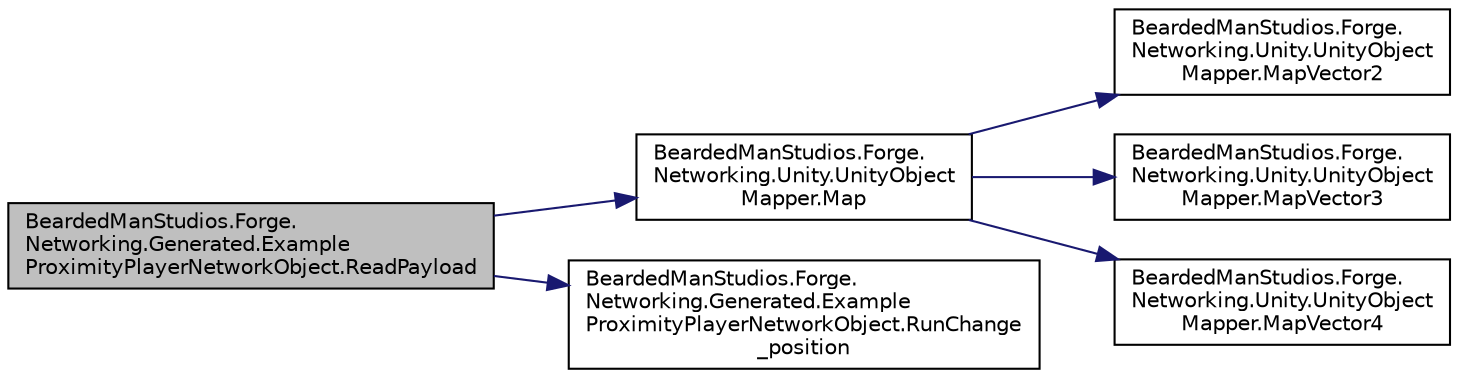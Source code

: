 digraph "BeardedManStudios.Forge.Networking.Generated.ExampleProximityPlayerNetworkObject.ReadPayload"
{
 // LATEX_PDF_SIZE
  edge [fontname="Helvetica",fontsize="10",labelfontname="Helvetica",labelfontsize="10"];
  node [fontname="Helvetica",fontsize="10",shape=record];
  rankdir="LR";
  Node18 [label="BeardedManStudios.Forge.\lNetworking.Generated.Example\lProximityPlayerNetworkObject.ReadPayload",height=0.2,width=0.4,color="black", fillcolor="grey75", style="filled", fontcolor="black",tooltip=" "];
  Node18 -> Node19 [color="midnightblue",fontsize="10",style="solid",fontname="Helvetica"];
  Node19 [label="BeardedManStudios.Forge.\lNetworking.Unity.UnityObject\lMapper.Map",height=0.2,width=0.4,color="black", fillcolor="white", style="filled",URL="$class_bearded_man_studios_1_1_forge_1_1_networking_1_1_unity_1_1_unity_object_mapper.html#a257ff895e140a2248a418de3405c9009",tooltip="Map a type of object from a FrameStream to a object"];
  Node19 -> Node20 [color="midnightblue",fontsize="10",style="solid",fontname="Helvetica"];
  Node20 [label="BeardedManStudios.Forge.\lNetworking.Unity.UnityObject\lMapper.MapVector2",height=0.2,width=0.4,color="black", fillcolor="white", style="filled",URL="$class_bearded_man_studios_1_1_forge_1_1_networking_1_1_unity_1_1_unity_object_mapper.html#aebbfb72c566d9ee0733f66bfa3ee5e5c",tooltip="Get a Vector2 out of a FrameStream"];
  Node19 -> Node21 [color="midnightblue",fontsize="10",style="solid",fontname="Helvetica"];
  Node21 [label="BeardedManStudios.Forge.\lNetworking.Unity.UnityObject\lMapper.MapVector3",height=0.2,width=0.4,color="black", fillcolor="white", style="filled",URL="$class_bearded_man_studios_1_1_forge_1_1_networking_1_1_unity_1_1_unity_object_mapper.html#aa245f139867a275b4a750fe4187396bd",tooltip="Get a Vector3 out of a FrameStream"];
  Node19 -> Node22 [color="midnightblue",fontsize="10",style="solid",fontname="Helvetica"];
  Node22 [label="BeardedManStudios.Forge.\lNetworking.Unity.UnityObject\lMapper.MapVector4",height=0.2,width=0.4,color="black", fillcolor="white", style="filled",URL="$class_bearded_man_studios_1_1_forge_1_1_networking_1_1_unity_1_1_unity_object_mapper.html#aef41215d1be1b6dd60b4535e787b5f53",tooltip="Get a Vector4 out of a FrameStream"];
  Node18 -> Node23 [color="midnightblue",fontsize="10",style="solid",fontname="Helvetica"];
  Node23 [label="BeardedManStudios.Forge.\lNetworking.Generated.Example\lProximityPlayerNetworkObject.RunChange\l_position",height=0.2,width=0.4,color="black", fillcolor="white", style="filled",URL="$class_bearded_man_studios_1_1_forge_1_1_networking_1_1_generated_1_1_example_proximity_player_network_object.html#aa31ab3ff85a8dd433dd28e99911c5387",tooltip=" "];
}
